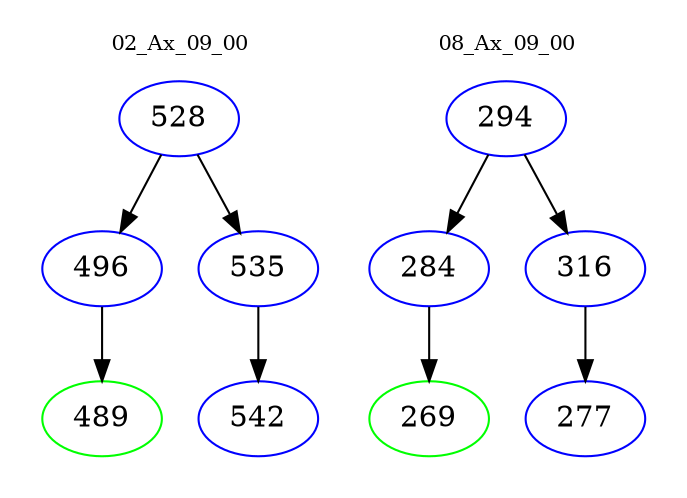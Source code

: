 digraph{
subgraph cluster_0 {
color = white
label = "02_Ax_09_00";
fontsize=10;
T0_528 [label="528", color="blue"]
T0_528 -> T0_496 [color="black"]
T0_496 [label="496", color="blue"]
T0_496 -> T0_489 [color="black"]
T0_489 [label="489", color="green"]
T0_528 -> T0_535 [color="black"]
T0_535 [label="535", color="blue"]
T0_535 -> T0_542 [color="black"]
T0_542 [label="542", color="blue"]
}
subgraph cluster_1 {
color = white
label = "08_Ax_09_00";
fontsize=10;
T1_294 [label="294", color="blue"]
T1_294 -> T1_284 [color="black"]
T1_284 [label="284", color="blue"]
T1_284 -> T1_269 [color="black"]
T1_269 [label="269", color="green"]
T1_294 -> T1_316 [color="black"]
T1_316 [label="316", color="blue"]
T1_316 -> T1_277 [color="black"]
T1_277 [label="277", color="blue"]
}
}
